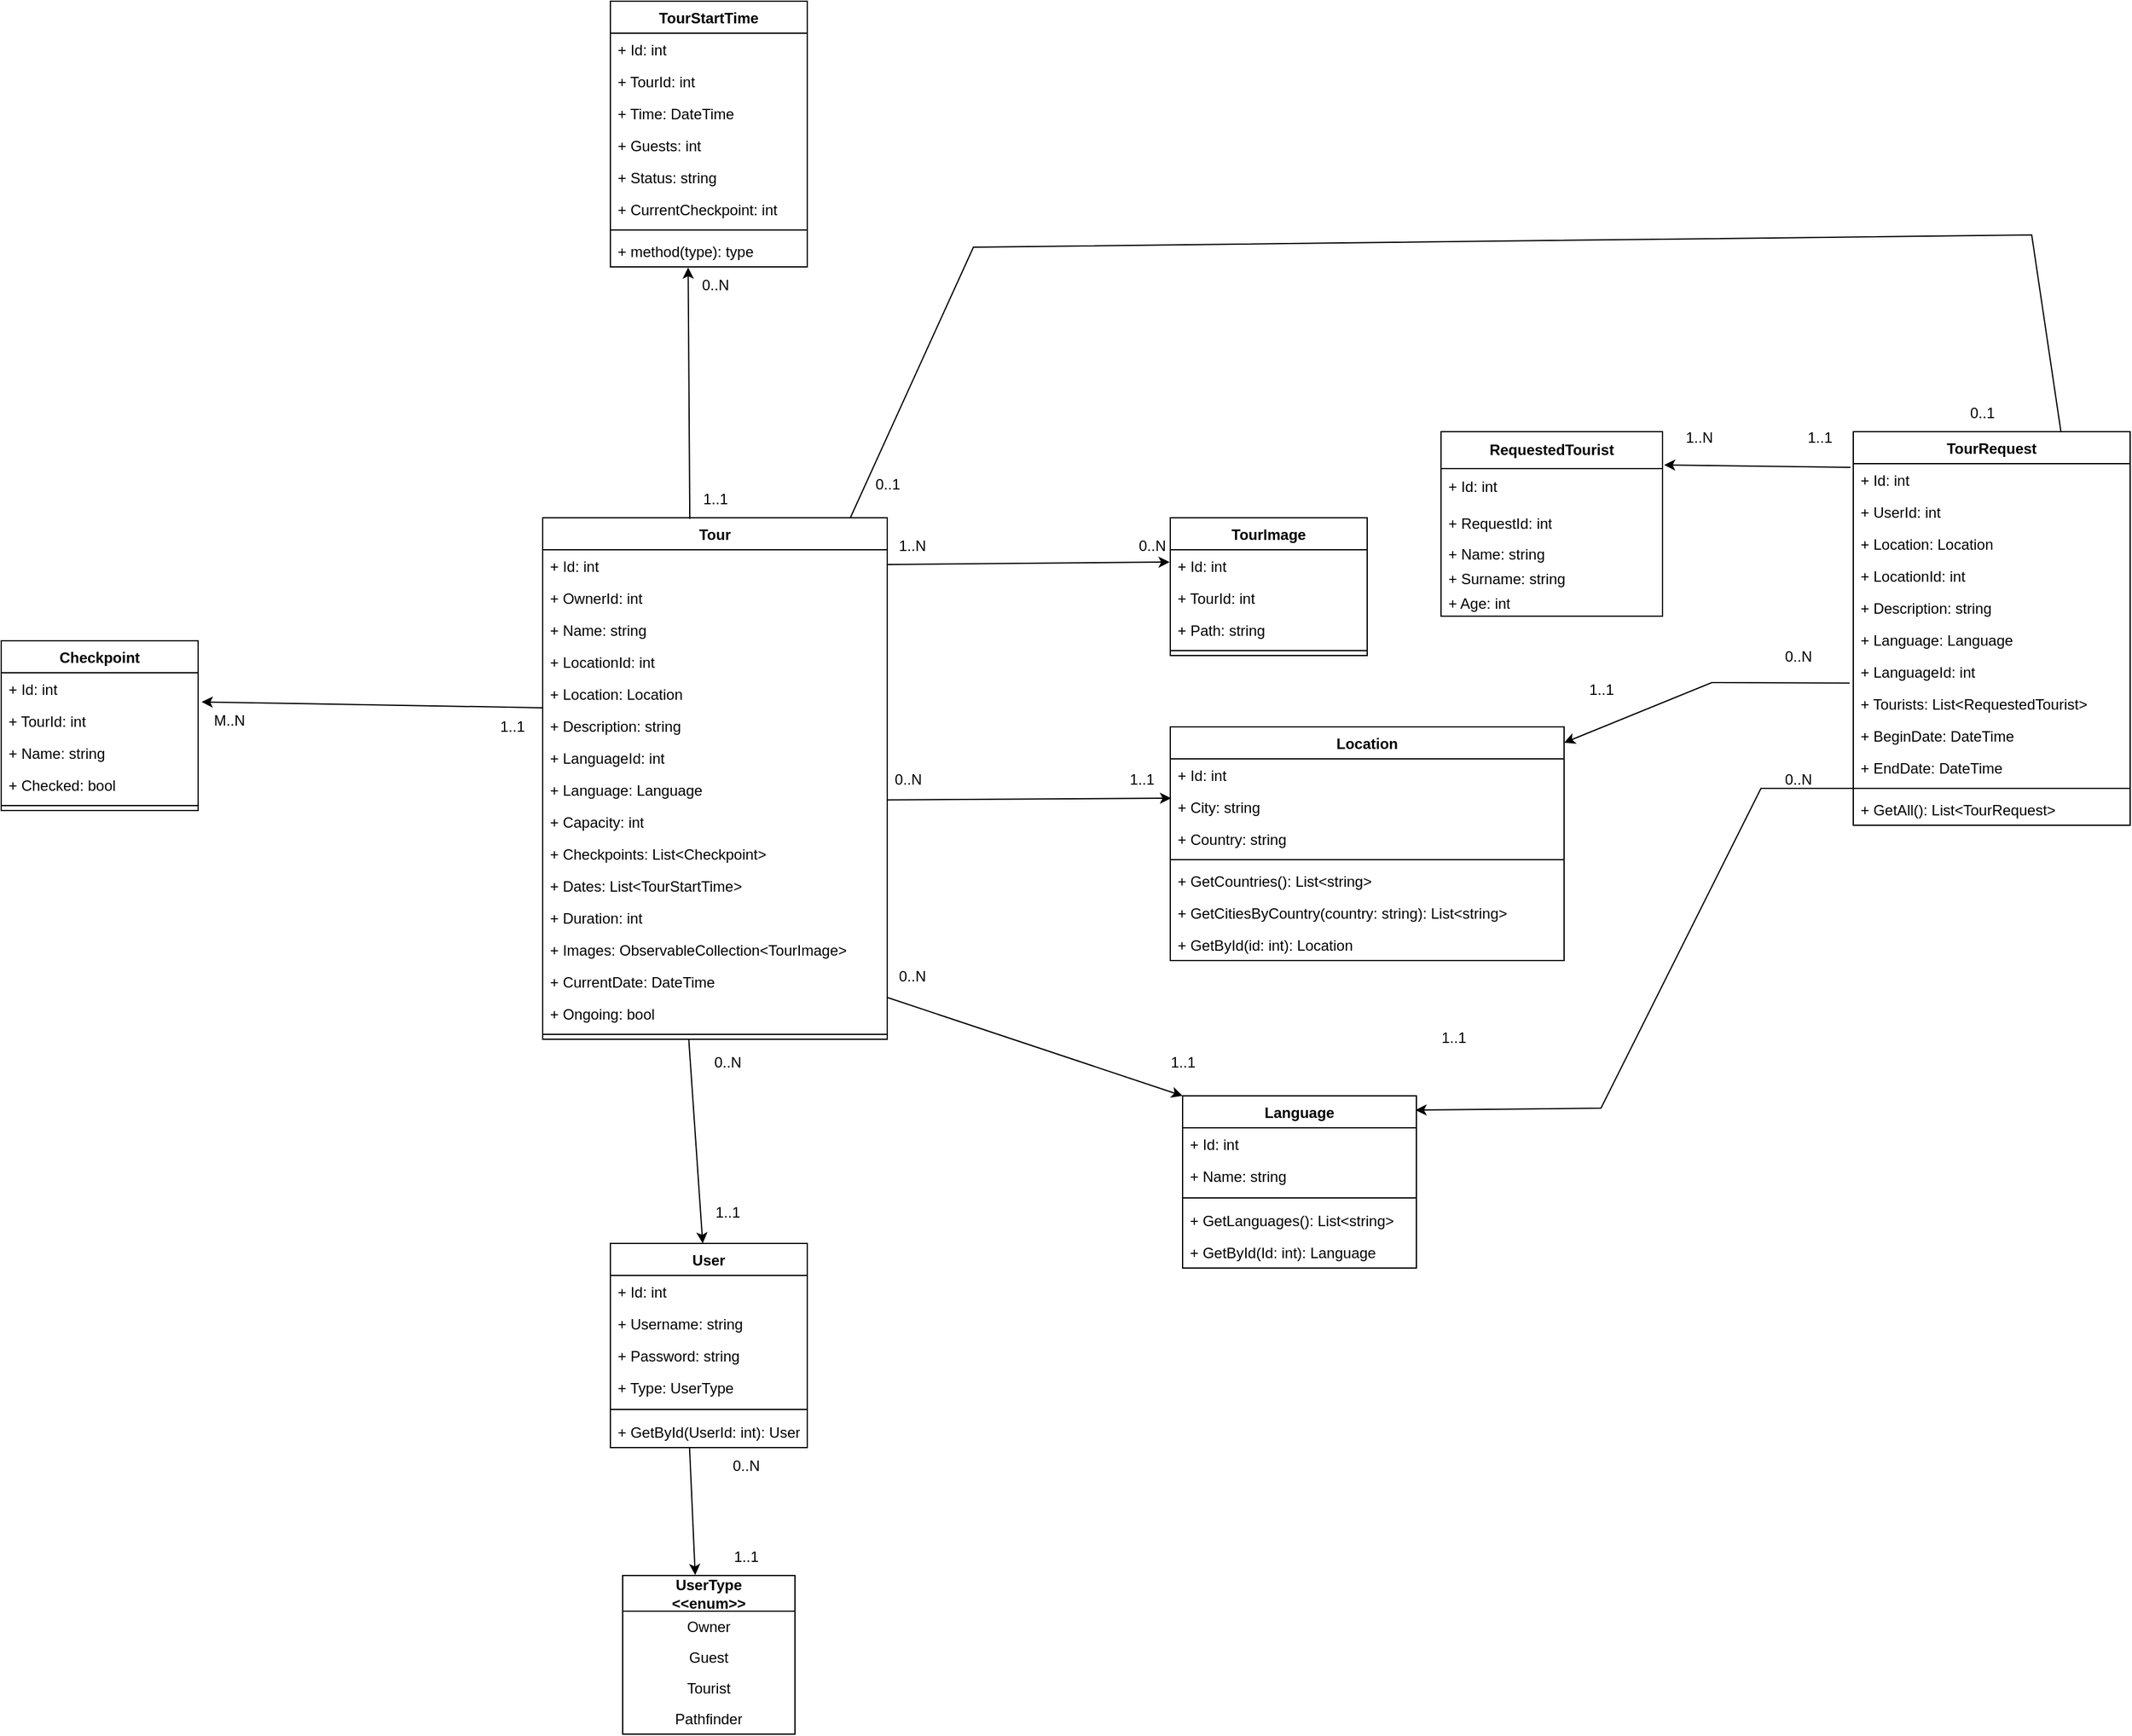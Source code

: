 <mxfile version="24.4.0" type="device">
  <diagram name="Page-1" id="SRP_aOKRxtV3sMP0yHyM">
    <mxGraphModel dx="1985" dy="2304" grid="1" gridSize="10" guides="1" tooltips="1" connect="1" arrows="1" fold="1" page="1" pageScale="1" pageWidth="827" pageHeight="1169" math="0" shadow="0">
      <root>
        <mxCell id="0" />
        <mxCell id="1" parent="0" />
        <mxCell id="vGM209uru72N1SCDVah4-1" value="Tour" style="swimlane;fontStyle=1;align=center;verticalAlign=top;childLayout=stackLayout;horizontal=1;startSize=26;horizontalStack=0;resizeParent=1;resizeParentMax=0;resizeLast=0;collapsible=1;marginBottom=0;whiteSpace=wrap;html=1;" parent="1" vertex="1">
          <mxGeometry x="1060" y="170" width="280" height="424" as="geometry" />
        </mxCell>
        <mxCell id="vGM209uru72N1SCDVah4-2" value="&lt;div&gt;+ Id: int&lt;/div&gt;&lt;div&gt;&lt;br&gt;&lt;/div&gt;" style="text;strokeColor=none;fillColor=none;align=left;verticalAlign=top;spacingLeft=4;spacingRight=4;overflow=hidden;rotatable=0;points=[[0,0.5],[1,0.5]];portConstraint=eastwest;whiteSpace=wrap;html=1;" parent="vGM209uru72N1SCDVah4-1" vertex="1">
          <mxGeometry y="26" width="280" height="26" as="geometry" />
        </mxCell>
        <mxCell id="vGM209uru72N1SCDVah4-3" value="+ OwnerId: int" style="text;strokeColor=none;fillColor=none;align=left;verticalAlign=top;spacingLeft=4;spacingRight=4;overflow=hidden;rotatable=0;points=[[0,0.5],[1,0.5]];portConstraint=eastwest;whiteSpace=wrap;html=1;" parent="vGM209uru72N1SCDVah4-1" vertex="1">
          <mxGeometry y="52" width="280" height="26" as="geometry" />
        </mxCell>
        <mxCell id="vGM209uru72N1SCDVah4-4" value="+ Name: string" style="text;strokeColor=none;fillColor=none;align=left;verticalAlign=top;spacingLeft=4;spacingRight=4;overflow=hidden;rotatable=0;points=[[0,0.5],[1,0.5]];portConstraint=eastwest;whiteSpace=wrap;html=1;" parent="vGM209uru72N1SCDVah4-1" vertex="1">
          <mxGeometry y="78" width="280" height="26" as="geometry" />
        </mxCell>
        <mxCell id="vGM209uru72N1SCDVah4-5" value="+ LocationId: int " style="text;strokeColor=none;fillColor=none;align=left;verticalAlign=top;spacingLeft=4;spacingRight=4;overflow=hidden;rotatable=0;points=[[0,0.5],[1,0.5]];portConstraint=eastwest;whiteSpace=wrap;html=1;" parent="vGM209uru72N1SCDVah4-1" vertex="1">
          <mxGeometry y="104" width="280" height="26" as="geometry" />
        </mxCell>
        <mxCell id="vGM209uru72N1SCDVah4-6" value="+ Location: Location" style="text;strokeColor=none;fillColor=none;align=left;verticalAlign=top;spacingLeft=4;spacingRight=4;overflow=hidden;rotatable=0;points=[[0,0.5],[1,0.5]];portConstraint=eastwest;whiteSpace=wrap;html=1;" parent="vGM209uru72N1SCDVah4-1" vertex="1">
          <mxGeometry y="130" width="280" height="26" as="geometry" />
        </mxCell>
        <mxCell id="vGM209uru72N1SCDVah4-7" value="+ Description: string" style="text;strokeColor=none;fillColor=none;align=left;verticalAlign=top;spacingLeft=4;spacingRight=4;overflow=hidden;rotatable=0;points=[[0,0.5],[1,0.5]];portConstraint=eastwest;whiteSpace=wrap;html=1;" parent="vGM209uru72N1SCDVah4-1" vertex="1">
          <mxGeometry y="156" width="280" height="26" as="geometry" />
        </mxCell>
        <mxCell id="vGM209uru72N1SCDVah4-8" value="+ LanguageId: int" style="text;strokeColor=none;fillColor=none;align=left;verticalAlign=top;spacingLeft=4;spacingRight=4;overflow=hidden;rotatable=0;points=[[0,0.5],[1,0.5]];portConstraint=eastwest;whiteSpace=wrap;html=1;" parent="vGM209uru72N1SCDVah4-1" vertex="1">
          <mxGeometry y="182" width="280" height="26" as="geometry" />
        </mxCell>
        <mxCell id="vGM209uru72N1SCDVah4-9" value="+ Language: Language" style="text;strokeColor=none;fillColor=none;align=left;verticalAlign=top;spacingLeft=4;spacingRight=4;overflow=hidden;rotatable=0;points=[[0,0.5],[1,0.5]];portConstraint=eastwest;whiteSpace=wrap;html=1;" parent="vGM209uru72N1SCDVah4-1" vertex="1">
          <mxGeometry y="208" width="280" height="26" as="geometry" />
        </mxCell>
        <mxCell id="vGM209uru72N1SCDVah4-10" value="+ Capacity: int" style="text;strokeColor=none;fillColor=none;align=left;verticalAlign=top;spacingLeft=4;spacingRight=4;overflow=hidden;rotatable=0;points=[[0,0.5],[1,0.5]];portConstraint=eastwest;whiteSpace=wrap;html=1;" parent="vGM209uru72N1SCDVah4-1" vertex="1">
          <mxGeometry y="234" width="280" height="26" as="geometry" />
        </mxCell>
        <mxCell id="vGM209uru72N1SCDVah4-11" value="&lt;div&gt;+ Checkpoints: List&amp;lt;Checkpoint&amp;gt;&lt;/div&gt;&lt;div&gt;&lt;br&gt;&lt;/div&gt;" style="text;strokeColor=none;fillColor=none;align=left;verticalAlign=top;spacingLeft=4;spacingRight=4;overflow=hidden;rotatable=0;points=[[0,0.5],[1,0.5]];portConstraint=eastwest;whiteSpace=wrap;html=1;" parent="vGM209uru72N1SCDVah4-1" vertex="1">
          <mxGeometry y="260" width="280" height="26" as="geometry" />
        </mxCell>
        <mxCell id="vGM209uru72N1SCDVah4-12" value="+ Dates: List&amp;lt;TourStartTime&amp;gt;" style="text;strokeColor=none;fillColor=none;align=left;verticalAlign=top;spacingLeft=4;spacingRight=4;overflow=hidden;rotatable=0;points=[[0,0.5],[1,0.5]];portConstraint=eastwest;whiteSpace=wrap;html=1;" parent="vGM209uru72N1SCDVah4-1" vertex="1">
          <mxGeometry y="286" width="280" height="26" as="geometry" />
        </mxCell>
        <mxCell id="vGM209uru72N1SCDVah4-13" value="+ Duration: int " style="text;strokeColor=none;fillColor=none;align=left;verticalAlign=top;spacingLeft=4;spacingRight=4;overflow=hidden;rotatable=0;points=[[0,0.5],[1,0.5]];portConstraint=eastwest;whiteSpace=wrap;html=1;" parent="vGM209uru72N1SCDVah4-1" vertex="1">
          <mxGeometry y="312" width="280" height="26" as="geometry" />
        </mxCell>
        <mxCell id="vGM209uru72N1SCDVah4-14" value="+ Images: ObservableCollection&amp;lt;TourImage&amp;gt;" style="text;strokeColor=none;fillColor=none;align=left;verticalAlign=top;spacingLeft=4;spacingRight=4;overflow=hidden;rotatable=0;points=[[0,0.5],[1,0.5]];portConstraint=eastwest;whiteSpace=wrap;html=1;" parent="vGM209uru72N1SCDVah4-1" vertex="1">
          <mxGeometry y="338" width="280" height="26" as="geometry" />
        </mxCell>
        <mxCell id="vGM209uru72N1SCDVah4-15" value="+ CurrentDate: DateTime" style="text;strokeColor=none;fillColor=none;align=left;verticalAlign=top;spacingLeft=4;spacingRight=4;overflow=hidden;rotatable=0;points=[[0,0.5],[1,0.5]];portConstraint=eastwest;whiteSpace=wrap;html=1;" parent="vGM209uru72N1SCDVah4-1" vertex="1">
          <mxGeometry y="364" width="280" height="26" as="geometry" />
        </mxCell>
        <mxCell id="vGM209uru72N1SCDVah4-16" value="+ Ongoing: bool" style="text;strokeColor=none;fillColor=none;align=left;verticalAlign=top;spacingLeft=4;spacingRight=4;overflow=hidden;rotatable=0;points=[[0,0.5],[1,0.5]];portConstraint=eastwest;whiteSpace=wrap;html=1;" parent="vGM209uru72N1SCDVah4-1" vertex="1">
          <mxGeometry y="390" width="280" height="26" as="geometry" />
        </mxCell>
        <mxCell id="vGM209uru72N1SCDVah4-17" value="" style="line;strokeWidth=1;fillColor=none;align=left;verticalAlign=middle;spacingTop=-1;spacingLeft=3;spacingRight=3;rotatable=0;labelPosition=right;points=[];portConstraint=eastwest;strokeColor=inherit;" parent="vGM209uru72N1SCDVah4-1" vertex="1">
          <mxGeometry y="416" width="280" height="8" as="geometry" />
        </mxCell>
        <mxCell id="vGM209uru72N1SCDVah4-24" value="TourImage" style="swimlane;fontStyle=1;align=center;verticalAlign=top;childLayout=stackLayout;horizontal=1;startSize=26;horizontalStack=0;resizeParent=1;resizeParentMax=0;resizeLast=0;collapsible=1;marginBottom=0;whiteSpace=wrap;html=1;" parent="1" vertex="1">
          <mxGeometry x="1570" y="170" width="160" height="112" as="geometry" />
        </mxCell>
        <mxCell id="vGM209uru72N1SCDVah4-25" value="+ Id: int" style="text;strokeColor=none;fillColor=none;align=left;verticalAlign=top;spacingLeft=4;spacingRight=4;overflow=hidden;rotatable=0;points=[[0,0.5],[1,0.5]];portConstraint=eastwest;whiteSpace=wrap;html=1;" parent="vGM209uru72N1SCDVah4-24" vertex="1">
          <mxGeometry y="26" width="160" height="26" as="geometry" />
        </mxCell>
        <mxCell id="vGM209uru72N1SCDVah4-26" value="+ TourId: int" style="text;strokeColor=none;fillColor=none;align=left;verticalAlign=top;spacingLeft=4;spacingRight=4;overflow=hidden;rotatable=0;points=[[0,0.5],[1,0.5]];portConstraint=eastwest;whiteSpace=wrap;html=1;" parent="vGM209uru72N1SCDVah4-24" vertex="1">
          <mxGeometry y="52" width="160" height="26" as="geometry" />
        </mxCell>
        <mxCell id="vGM209uru72N1SCDVah4-27" value="+ Path: string" style="text;strokeColor=none;fillColor=none;align=left;verticalAlign=top;spacingLeft=4;spacingRight=4;overflow=hidden;rotatable=0;points=[[0,0.5],[1,0.5]];portConstraint=eastwest;whiteSpace=wrap;html=1;" parent="vGM209uru72N1SCDVah4-24" vertex="1">
          <mxGeometry y="78" width="160" height="26" as="geometry" />
        </mxCell>
        <mxCell id="vGM209uru72N1SCDVah4-28" value="" style="line;strokeWidth=1;fillColor=none;align=left;verticalAlign=middle;spacingTop=-1;spacingLeft=3;spacingRight=3;rotatable=0;labelPosition=right;points=[];portConstraint=eastwest;strokeColor=inherit;" parent="vGM209uru72N1SCDVah4-24" vertex="1">
          <mxGeometry y="104" width="160" height="8" as="geometry" />
        </mxCell>
        <mxCell id="vGM209uru72N1SCDVah4-29" value="TourStartTime" style="swimlane;fontStyle=1;align=center;verticalAlign=top;childLayout=stackLayout;horizontal=1;startSize=26;horizontalStack=0;resizeParent=1;resizeParentMax=0;resizeLast=0;collapsible=1;marginBottom=0;whiteSpace=wrap;html=1;" parent="1" vertex="1">
          <mxGeometry x="1115" y="-250" width="160" height="216" as="geometry" />
        </mxCell>
        <mxCell id="vGM209uru72N1SCDVah4-30" value="+ Id: int" style="text;strokeColor=none;fillColor=none;align=left;verticalAlign=top;spacingLeft=4;spacingRight=4;overflow=hidden;rotatable=0;points=[[0,0.5],[1,0.5]];portConstraint=eastwest;whiteSpace=wrap;html=1;" parent="vGM209uru72N1SCDVah4-29" vertex="1">
          <mxGeometry y="26" width="160" height="26" as="geometry" />
        </mxCell>
        <mxCell id="vGM209uru72N1SCDVah4-31" value="+ TourId: int" style="text;strokeColor=none;fillColor=none;align=left;verticalAlign=top;spacingLeft=4;spacingRight=4;overflow=hidden;rotatable=0;points=[[0,0.5],[1,0.5]];portConstraint=eastwest;whiteSpace=wrap;html=1;" parent="vGM209uru72N1SCDVah4-29" vertex="1">
          <mxGeometry y="52" width="160" height="26" as="geometry" />
        </mxCell>
        <mxCell id="vGM209uru72N1SCDVah4-32" value="+ Time: DateTime" style="text;strokeColor=none;fillColor=none;align=left;verticalAlign=top;spacingLeft=4;spacingRight=4;overflow=hidden;rotatable=0;points=[[0,0.5],[1,0.5]];portConstraint=eastwest;whiteSpace=wrap;html=1;" parent="vGM209uru72N1SCDVah4-29" vertex="1">
          <mxGeometry y="78" width="160" height="26" as="geometry" />
        </mxCell>
        <mxCell id="vGM209uru72N1SCDVah4-33" value="+ Guests: int" style="text;strokeColor=none;fillColor=none;align=left;verticalAlign=top;spacingLeft=4;spacingRight=4;overflow=hidden;rotatable=0;points=[[0,0.5],[1,0.5]];portConstraint=eastwest;whiteSpace=wrap;html=1;" parent="vGM209uru72N1SCDVah4-29" vertex="1">
          <mxGeometry y="104" width="160" height="26" as="geometry" />
        </mxCell>
        <mxCell id="vGM209uru72N1SCDVah4-34" value="+ Status: string" style="text;strokeColor=none;fillColor=none;align=left;verticalAlign=top;spacingLeft=4;spacingRight=4;overflow=hidden;rotatable=0;points=[[0,0.5],[1,0.5]];portConstraint=eastwest;whiteSpace=wrap;html=1;" parent="vGM209uru72N1SCDVah4-29" vertex="1">
          <mxGeometry y="130" width="160" height="26" as="geometry" />
        </mxCell>
        <mxCell id="vGM209uru72N1SCDVah4-35" value="+ CurrentCheckpoint: int" style="text;strokeColor=none;fillColor=none;align=left;verticalAlign=top;spacingLeft=4;spacingRight=4;overflow=hidden;rotatable=0;points=[[0,0.5],[1,0.5]];portConstraint=eastwest;whiteSpace=wrap;html=1;" parent="vGM209uru72N1SCDVah4-29" vertex="1">
          <mxGeometry y="156" width="160" height="26" as="geometry" />
        </mxCell>
        <mxCell id="vGM209uru72N1SCDVah4-36" value="" style="line;strokeWidth=1;fillColor=none;align=left;verticalAlign=middle;spacingTop=-1;spacingLeft=3;spacingRight=3;rotatable=0;labelPosition=right;points=[];portConstraint=eastwest;strokeColor=inherit;" parent="vGM209uru72N1SCDVah4-29" vertex="1">
          <mxGeometry y="182" width="160" height="8" as="geometry" />
        </mxCell>
        <mxCell id="vGM209uru72N1SCDVah4-37" value="+ method(type): type" style="text;strokeColor=none;fillColor=none;align=left;verticalAlign=top;spacingLeft=4;spacingRight=4;overflow=hidden;rotatable=0;points=[[0,0.5],[1,0.5]];portConstraint=eastwest;whiteSpace=wrap;html=1;" parent="vGM209uru72N1SCDVah4-29" vertex="1">
          <mxGeometry y="190" width="160" height="26" as="geometry" />
        </mxCell>
        <mxCell id="vGM209uru72N1SCDVah4-38" value="TourRequest" style="swimlane;fontStyle=1;align=center;verticalAlign=top;childLayout=stackLayout;horizontal=1;startSize=26;horizontalStack=0;resizeParent=1;resizeParentMax=0;resizeLast=0;collapsible=1;marginBottom=0;whiteSpace=wrap;html=1;" parent="1" vertex="1">
          <mxGeometry x="2125" y="100" width="225" height="320" as="geometry" />
        </mxCell>
        <mxCell id="vGM209uru72N1SCDVah4-39" value="+ Id: int" style="text;strokeColor=none;fillColor=none;align=left;verticalAlign=top;spacingLeft=4;spacingRight=4;overflow=hidden;rotatable=0;points=[[0,0.5],[1,0.5]];portConstraint=eastwest;whiteSpace=wrap;html=1;" parent="vGM209uru72N1SCDVah4-38" vertex="1">
          <mxGeometry y="26" width="225" height="26" as="geometry" />
        </mxCell>
        <mxCell id="vGM209uru72N1SCDVah4-40" value="+ UserId: int" style="text;strokeColor=none;fillColor=none;align=left;verticalAlign=top;spacingLeft=4;spacingRight=4;overflow=hidden;rotatable=0;points=[[0,0.5],[1,0.5]];portConstraint=eastwest;whiteSpace=wrap;html=1;" parent="vGM209uru72N1SCDVah4-38" vertex="1">
          <mxGeometry y="52" width="225" height="26" as="geometry" />
        </mxCell>
        <mxCell id="vGM209uru72N1SCDVah4-41" value="+ Location: Location" style="text;strokeColor=none;fillColor=none;align=left;verticalAlign=top;spacingLeft=4;spacingRight=4;overflow=hidden;rotatable=0;points=[[0,0.5],[1,0.5]];portConstraint=eastwest;whiteSpace=wrap;html=1;" parent="vGM209uru72N1SCDVah4-38" vertex="1">
          <mxGeometry y="78" width="225" height="26" as="geometry" />
        </mxCell>
        <mxCell id="vGM209uru72N1SCDVah4-42" value="+ LocationId: int" style="text;strokeColor=none;fillColor=none;align=left;verticalAlign=top;spacingLeft=4;spacingRight=4;overflow=hidden;rotatable=0;points=[[0,0.5],[1,0.5]];portConstraint=eastwest;whiteSpace=wrap;html=1;" parent="vGM209uru72N1SCDVah4-38" vertex="1">
          <mxGeometry y="104" width="225" height="26" as="geometry" />
        </mxCell>
        <mxCell id="vGM209uru72N1SCDVah4-43" value="+ Description: string" style="text;strokeColor=none;fillColor=none;align=left;verticalAlign=top;spacingLeft=4;spacingRight=4;overflow=hidden;rotatable=0;points=[[0,0.5],[1,0.5]];portConstraint=eastwest;whiteSpace=wrap;html=1;" parent="vGM209uru72N1SCDVah4-38" vertex="1">
          <mxGeometry y="130" width="225" height="26" as="geometry" />
        </mxCell>
        <mxCell id="vGM209uru72N1SCDVah4-44" value="+ Language: Language" style="text;strokeColor=none;fillColor=none;align=left;verticalAlign=top;spacingLeft=4;spacingRight=4;overflow=hidden;rotatable=0;points=[[0,0.5],[1,0.5]];portConstraint=eastwest;whiteSpace=wrap;html=1;" parent="vGM209uru72N1SCDVah4-38" vertex="1">
          <mxGeometry y="156" width="225" height="26" as="geometry" />
        </mxCell>
        <mxCell id="vGM209uru72N1SCDVah4-45" value="+ LanguageId: int" style="text;strokeColor=none;fillColor=none;align=left;verticalAlign=top;spacingLeft=4;spacingRight=4;overflow=hidden;rotatable=0;points=[[0,0.5],[1,0.5]];portConstraint=eastwest;whiteSpace=wrap;html=1;" parent="vGM209uru72N1SCDVah4-38" vertex="1">
          <mxGeometry y="182" width="225" height="26" as="geometry" />
        </mxCell>
        <mxCell id="vGM209uru72N1SCDVah4-46" value="+ Tourists: List&amp;lt;RequestedTourist&amp;gt;" style="text;strokeColor=none;fillColor=none;align=left;verticalAlign=top;spacingLeft=4;spacingRight=4;overflow=hidden;rotatable=0;points=[[0,0.5],[1,0.5]];portConstraint=eastwest;whiteSpace=wrap;html=1;" parent="vGM209uru72N1SCDVah4-38" vertex="1">
          <mxGeometry y="208" width="225" height="26" as="geometry" />
        </mxCell>
        <mxCell id="vGM209uru72N1SCDVah4-47" value="+ BeginDate: DateTime" style="text;strokeColor=none;fillColor=none;align=left;verticalAlign=top;spacingLeft=4;spacingRight=4;overflow=hidden;rotatable=0;points=[[0,0.5],[1,0.5]];portConstraint=eastwest;whiteSpace=wrap;html=1;" parent="vGM209uru72N1SCDVah4-38" vertex="1">
          <mxGeometry y="234" width="225" height="26" as="geometry" />
        </mxCell>
        <mxCell id="vGM209uru72N1SCDVah4-48" value="+ EndDate: DateTime" style="text;strokeColor=none;fillColor=none;align=left;verticalAlign=top;spacingLeft=4;spacingRight=4;overflow=hidden;rotatable=0;points=[[0,0.5],[1,0.5]];portConstraint=eastwest;whiteSpace=wrap;html=1;" parent="vGM209uru72N1SCDVah4-38" vertex="1">
          <mxGeometry y="260" width="225" height="26" as="geometry" />
        </mxCell>
        <mxCell id="vGM209uru72N1SCDVah4-49" value="" style="line;strokeWidth=1;fillColor=none;align=left;verticalAlign=middle;spacingTop=-1;spacingLeft=3;spacingRight=3;rotatable=0;labelPosition=right;points=[];portConstraint=eastwest;strokeColor=inherit;" parent="vGM209uru72N1SCDVah4-38" vertex="1">
          <mxGeometry y="286" width="225" height="8" as="geometry" />
        </mxCell>
        <mxCell id="vGM209uru72N1SCDVah4-50" value="+ GetAll(): List&amp;lt;TourRequest&amp;gt;" style="text;strokeColor=none;fillColor=none;align=left;verticalAlign=top;spacingLeft=4;spacingRight=4;overflow=hidden;rotatable=0;points=[[0,0.5],[1,0.5]];portConstraint=eastwest;whiteSpace=wrap;html=1;" parent="vGM209uru72N1SCDVah4-38" vertex="1">
          <mxGeometry y="294" width="225" height="26" as="geometry" />
        </mxCell>
        <mxCell id="vGM209uru72N1SCDVah4-51" value="Language" style="swimlane;fontStyle=1;align=center;verticalAlign=top;childLayout=stackLayout;horizontal=1;startSize=26;horizontalStack=0;resizeParent=1;resizeParentMax=0;resizeLast=0;collapsible=1;marginBottom=0;whiteSpace=wrap;html=1;" parent="1" vertex="1">
          <mxGeometry x="1580" y="640" width="190" height="140" as="geometry" />
        </mxCell>
        <mxCell id="vGM209uru72N1SCDVah4-52" value="+ Id: int" style="text;strokeColor=none;fillColor=none;align=left;verticalAlign=top;spacingLeft=4;spacingRight=4;overflow=hidden;rotatable=0;points=[[0,0.5],[1,0.5]];portConstraint=eastwest;whiteSpace=wrap;html=1;" parent="vGM209uru72N1SCDVah4-51" vertex="1">
          <mxGeometry y="26" width="190" height="26" as="geometry" />
        </mxCell>
        <mxCell id="vGM209uru72N1SCDVah4-53" value="+ Name: string" style="text;strokeColor=none;fillColor=none;align=left;verticalAlign=top;spacingLeft=4;spacingRight=4;overflow=hidden;rotatable=0;points=[[0,0.5],[1,0.5]];portConstraint=eastwest;whiteSpace=wrap;html=1;" parent="vGM209uru72N1SCDVah4-51" vertex="1">
          <mxGeometry y="52" width="190" height="26" as="geometry" />
        </mxCell>
        <mxCell id="vGM209uru72N1SCDVah4-54" value="" style="line;strokeWidth=1;fillColor=none;align=left;verticalAlign=middle;spacingTop=-1;spacingLeft=3;spacingRight=3;rotatable=0;labelPosition=right;points=[];portConstraint=eastwest;strokeColor=inherit;" parent="vGM209uru72N1SCDVah4-51" vertex="1">
          <mxGeometry y="78" width="190" height="10" as="geometry" />
        </mxCell>
        <mxCell id="vGM209uru72N1SCDVah4-55" value="+ GetLanguages(): List&amp;lt;string&amp;gt;" style="text;strokeColor=none;fillColor=none;align=left;verticalAlign=top;spacingLeft=4;spacingRight=4;overflow=hidden;rotatable=0;points=[[0,0.5],[1,0.5]];portConstraint=eastwest;whiteSpace=wrap;html=1;" parent="vGM209uru72N1SCDVah4-51" vertex="1">
          <mxGeometry y="88" width="190" height="26" as="geometry" />
        </mxCell>
        <mxCell id="vGM209uru72N1SCDVah4-56" value="+ GetById(Id: int): Language" style="text;strokeColor=none;fillColor=none;align=left;verticalAlign=top;spacingLeft=4;spacingRight=4;overflow=hidden;rotatable=0;points=[[0,0.5],[1,0.5]];portConstraint=eastwest;whiteSpace=wrap;html=1;" parent="vGM209uru72N1SCDVah4-51" vertex="1">
          <mxGeometry y="114" width="190" height="26" as="geometry" />
        </mxCell>
        <mxCell id="vGM209uru72N1SCDVah4-57" value="Location" style="swimlane;fontStyle=1;align=center;verticalAlign=top;childLayout=stackLayout;horizontal=1;startSize=26;horizontalStack=0;resizeParent=1;resizeParentMax=0;resizeLast=0;collapsible=1;marginBottom=0;whiteSpace=wrap;html=1;" parent="1" vertex="1">
          <mxGeometry x="1570" y="340" width="320" height="190" as="geometry" />
        </mxCell>
        <mxCell id="vGM209uru72N1SCDVah4-58" value="+ Id: int" style="text;strokeColor=none;fillColor=none;align=left;verticalAlign=top;spacingLeft=4;spacingRight=4;overflow=hidden;rotatable=0;points=[[0,0.5],[1,0.5]];portConstraint=eastwest;whiteSpace=wrap;html=1;" parent="vGM209uru72N1SCDVah4-57" vertex="1">
          <mxGeometry y="26" width="320" height="26" as="geometry" />
        </mxCell>
        <mxCell id="vGM209uru72N1SCDVah4-59" value="+ City: string" style="text;strokeColor=none;fillColor=none;align=left;verticalAlign=top;spacingLeft=4;spacingRight=4;overflow=hidden;rotatable=0;points=[[0,0.5],[1,0.5]];portConstraint=eastwest;whiteSpace=wrap;html=1;" parent="vGM209uru72N1SCDVah4-57" vertex="1">
          <mxGeometry y="52" width="320" height="26" as="geometry" />
        </mxCell>
        <mxCell id="vGM209uru72N1SCDVah4-60" value="+ Country: string" style="text;strokeColor=none;fillColor=none;align=left;verticalAlign=top;spacingLeft=4;spacingRight=4;overflow=hidden;rotatable=0;points=[[0,0.5],[1,0.5]];portConstraint=eastwest;whiteSpace=wrap;html=1;" parent="vGM209uru72N1SCDVah4-57" vertex="1">
          <mxGeometry y="78" width="320" height="26" as="geometry" />
        </mxCell>
        <mxCell id="vGM209uru72N1SCDVah4-61" value="" style="line;strokeWidth=1;fillColor=none;align=left;verticalAlign=middle;spacingTop=-1;spacingLeft=3;spacingRight=3;rotatable=0;labelPosition=right;points=[];portConstraint=eastwest;strokeColor=inherit;" parent="vGM209uru72N1SCDVah4-57" vertex="1">
          <mxGeometry y="104" width="320" height="8" as="geometry" />
        </mxCell>
        <mxCell id="vGM209uru72N1SCDVah4-62" value="+ GetCountries(): List&amp;lt;string&amp;gt;" style="text;strokeColor=none;fillColor=none;align=left;verticalAlign=top;spacingLeft=4;spacingRight=4;overflow=hidden;rotatable=0;points=[[0,0.5],[1,0.5]];portConstraint=eastwest;whiteSpace=wrap;html=1;" parent="vGM209uru72N1SCDVah4-57" vertex="1">
          <mxGeometry y="112" width="320" height="26" as="geometry" />
        </mxCell>
        <mxCell id="vGM209uru72N1SCDVah4-63" value="+ GetCitiesByCountry(country: string): List&amp;lt;string&amp;gt;" style="text;strokeColor=none;fillColor=none;align=left;verticalAlign=top;spacingLeft=4;spacingRight=4;overflow=hidden;rotatable=0;points=[[0,0.5],[1,0.5]];portConstraint=eastwest;whiteSpace=wrap;html=1;" parent="vGM209uru72N1SCDVah4-57" vertex="1">
          <mxGeometry y="138" width="320" height="26" as="geometry" />
        </mxCell>
        <mxCell id="vGM209uru72N1SCDVah4-64" value="+ GetById(id: int): Location" style="text;strokeColor=none;fillColor=none;align=left;verticalAlign=top;spacingLeft=4;spacingRight=4;overflow=hidden;rotatable=0;points=[[0,0.5],[1,0.5]];portConstraint=eastwest;whiteSpace=wrap;html=1;" parent="vGM209uru72N1SCDVah4-57" vertex="1">
          <mxGeometry y="164" width="320" height="26" as="geometry" />
        </mxCell>
        <mxCell id="vGM209uru72N1SCDVah4-65" value="User" style="swimlane;fontStyle=1;align=center;verticalAlign=top;childLayout=stackLayout;horizontal=1;startSize=26;horizontalStack=0;resizeParent=1;resizeParentMax=0;resizeLast=0;collapsible=1;marginBottom=0;whiteSpace=wrap;html=1;" parent="1" vertex="1">
          <mxGeometry x="1115" y="760" width="160" height="166" as="geometry" />
        </mxCell>
        <mxCell id="vGM209uru72N1SCDVah4-66" value="+ Id: int" style="text;strokeColor=none;fillColor=none;align=left;verticalAlign=top;spacingLeft=4;spacingRight=4;overflow=hidden;rotatable=0;points=[[0,0.5],[1,0.5]];portConstraint=eastwest;whiteSpace=wrap;html=1;" parent="vGM209uru72N1SCDVah4-65" vertex="1">
          <mxGeometry y="26" width="160" height="26" as="geometry" />
        </mxCell>
        <mxCell id="vGM209uru72N1SCDVah4-67" value="+ Username: string" style="text;strokeColor=none;fillColor=none;align=left;verticalAlign=top;spacingLeft=4;spacingRight=4;overflow=hidden;rotatable=0;points=[[0,0.5],[1,0.5]];portConstraint=eastwest;whiteSpace=wrap;html=1;" parent="vGM209uru72N1SCDVah4-65" vertex="1">
          <mxGeometry y="52" width="160" height="26" as="geometry" />
        </mxCell>
        <mxCell id="vGM209uru72N1SCDVah4-68" value="+ Password: string" style="text;strokeColor=none;fillColor=none;align=left;verticalAlign=top;spacingLeft=4;spacingRight=4;overflow=hidden;rotatable=0;points=[[0,0.5],[1,0.5]];portConstraint=eastwest;whiteSpace=wrap;html=1;" parent="vGM209uru72N1SCDVah4-65" vertex="1">
          <mxGeometry y="78" width="160" height="26" as="geometry" />
        </mxCell>
        <mxCell id="vGM209uru72N1SCDVah4-69" value="+ Type: UserType" style="text;strokeColor=none;fillColor=none;align=left;verticalAlign=top;spacingLeft=4;spacingRight=4;overflow=hidden;rotatable=0;points=[[0,0.5],[1,0.5]];portConstraint=eastwest;whiteSpace=wrap;html=1;" parent="vGM209uru72N1SCDVah4-65" vertex="1">
          <mxGeometry y="104" width="160" height="26" as="geometry" />
        </mxCell>
        <mxCell id="vGM209uru72N1SCDVah4-70" value="&#xa;&#xa;&#xa;&#xa;" style="line;strokeWidth=1;fillColor=none;align=left;verticalAlign=middle;spacingTop=-1;spacingLeft=3;spacingRight=3;rotatable=0;labelPosition=right;points=[];portConstraint=eastwest;strokeColor=inherit;" parent="vGM209uru72N1SCDVah4-65" vertex="1">
          <mxGeometry y="130" width="160" height="10" as="geometry" />
        </mxCell>
        <mxCell id="vGM209uru72N1SCDVah4-71" value="+ GetById(UserId: int): User" style="text;strokeColor=none;fillColor=none;align=left;verticalAlign=top;spacingLeft=4;spacingRight=4;overflow=hidden;rotatable=0;points=[[0,0.5],[1,0.5]];portConstraint=eastwest;whiteSpace=wrap;html=1;" parent="vGM209uru72N1SCDVah4-65" vertex="1">
          <mxGeometry y="140" width="160" height="26" as="geometry" />
        </mxCell>
        <mxCell id="vGM209uru72N1SCDVah4-72" value="UserType&lt;br&gt;&amp;lt;&amp;lt;enum&amp;gt;&amp;gt;" style="swimlane;fontStyle=1;align=center;verticalAlign=middle;childLayout=stackLayout;horizontal=1;startSize=29;horizontalStack=0;resizeParent=1;resizeParentMax=0;resizeLast=0;collapsible=0;marginBottom=0;html=1;whiteSpace=wrap;" parent="1" vertex="1">
          <mxGeometry x="1125" y="1030" width="140" height="129" as="geometry" />
        </mxCell>
        <mxCell id="vGM209uru72N1SCDVah4-73" value="Owner" style="text;html=1;strokeColor=none;fillColor=none;align=center;verticalAlign=middle;spacingLeft=4;spacingRight=4;overflow=hidden;rotatable=0;points=[[0,0.5],[1,0.5]];portConstraint=eastwest;whiteSpace=wrap;" parent="vGM209uru72N1SCDVah4-72" vertex="1">
          <mxGeometry y="29" width="140" height="25" as="geometry" />
        </mxCell>
        <mxCell id="vGM209uru72N1SCDVah4-74" value="Guest" style="text;html=1;strokeColor=none;fillColor=none;align=center;verticalAlign=middle;spacingLeft=4;spacingRight=4;overflow=hidden;rotatable=0;points=[[0,0.5],[1,0.5]];portConstraint=eastwest;whiteSpace=wrap;" parent="vGM209uru72N1SCDVah4-72" vertex="1">
          <mxGeometry y="54" width="140" height="25" as="geometry" />
        </mxCell>
        <mxCell id="vGM209uru72N1SCDVah4-75" value="Tourist" style="text;html=1;strokeColor=none;fillColor=none;align=center;verticalAlign=middle;spacingLeft=4;spacingRight=4;overflow=hidden;rotatable=0;points=[[0,0.5],[1,0.5]];portConstraint=eastwest;whiteSpace=wrap;" parent="vGM209uru72N1SCDVah4-72" vertex="1">
          <mxGeometry y="79" width="140" height="25" as="geometry" />
        </mxCell>
        <mxCell id="vGM209uru72N1SCDVah4-76" value="Pathfinder" style="text;html=1;strokeColor=none;fillColor=none;align=center;verticalAlign=middle;spacingLeft=4;spacingRight=4;overflow=hidden;rotatable=0;points=[[0,0.5],[1,0.5]];portConstraint=eastwest;whiteSpace=wrap;" parent="vGM209uru72N1SCDVah4-72" vertex="1">
          <mxGeometry y="104" width="140" height="25" as="geometry" />
        </mxCell>
        <mxCell id="vGM209uru72N1SCDVah4-77" value="Checkpoint" style="swimlane;fontStyle=1;align=center;verticalAlign=top;childLayout=stackLayout;horizontal=1;startSize=26;horizontalStack=0;resizeParent=1;resizeParentMax=0;resizeLast=0;collapsible=1;marginBottom=0;whiteSpace=wrap;html=1;" parent="1" vertex="1">
          <mxGeometry x="620" y="270" width="160" height="138" as="geometry" />
        </mxCell>
        <mxCell id="vGM209uru72N1SCDVah4-78" value="+ Id: int" style="text;strokeColor=none;fillColor=none;align=left;verticalAlign=top;spacingLeft=4;spacingRight=4;overflow=hidden;rotatable=0;points=[[0,0.5],[1,0.5]];portConstraint=eastwest;whiteSpace=wrap;html=1;" parent="vGM209uru72N1SCDVah4-77" vertex="1">
          <mxGeometry y="26" width="160" height="26" as="geometry" />
        </mxCell>
        <mxCell id="vGM209uru72N1SCDVah4-79" value="+ TourId: int" style="text;strokeColor=none;fillColor=none;align=left;verticalAlign=top;spacingLeft=4;spacingRight=4;overflow=hidden;rotatable=0;points=[[0,0.5],[1,0.5]];portConstraint=eastwest;whiteSpace=wrap;html=1;" parent="vGM209uru72N1SCDVah4-77" vertex="1">
          <mxGeometry y="52" width="160" height="26" as="geometry" />
        </mxCell>
        <mxCell id="vGM209uru72N1SCDVah4-80" value="+ Name: string" style="text;strokeColor=none;fillColor=none;align=left;verticalAlign=top;spacingLeft=4;spacingRight=4;overflow=hidden;rotatable=0;points=[[0,0.5],[1,0.5]];portConstraint=eastwest;whiteSpace=wrap;html=1;" parent="vGM209uru72N1SCDVah4-77" vertex="1">
          <mxGeometry y="78" width="160" height="26" as="geometry" />
        </mxCell>
        <mxCell id="vGM209uru72N1SCDVah4-81" value="+ Checked: bool" style="text;strokeColor=none;fillColor=none;align=left;verticalAlign=top;spacingLeft=4;spacingRight=4;overflow=hidden;rotatable=0;points=[[0,0.5],[1,0.5]];portConstraint=eastwest;whiteSpace=wrap;html=1;" parent="vGM209uru72N1SCDVah4-77" vertex="1">
          <mxGeometry y="104" width="160" height="26" as="geometry" />
        </mxCell>
        <mxCell id="vGM209uru72N1SCDVah4-82" value="" style="line;strokeWidth=1;fillColor=none;align=left;verticalAlign=middle;spacingTop=-1;spacingLeft=3;spacingRight=3;rotatable=0;labelPosition=right;points=[];portConstraint=eastwest;strokeColor=inherit;" parent="vGM209uru72N1SCDVah4-77" vertex="1">
          <mxGeometry y="130" width="160" height="8" as="geometry" />
        </mxCell>
        <mxCell id="vGM209uru72N1SCDVah4-84" value="0..N" style="text;html=1;align=center;verticalAlign=middle;resizable=0;points=[];autosize=1;strokeColor=none;fillColor=none;" parent="1" vertex="1">
          <mxGeometry x="1175" y="-34" width="50" height="30" as="geometry" />
        </mxCell>
        <mxCell id="vGM209uru72N1SCDVah4-85" value="1..1" style="text;html=1;align=center;verticalAlign=middle;resizable=0;points=[];autosize=1;strokeColor=none;fillColor=none;" parent="1" vertex="1">
          <mxGeometry x="1180" y="140" width="40" height="30" as="geometry" />
        </mxCell>
        <mxCell id="vGM209uru72N1SCDVah4-87" value="1..N" style="text;html=1;align=center;verticalAlign=middle;resizable=0;points=[];autosize=1;strokeColor=none;fillColor=none;" parent="1" vertex="1">
          <mxGeometry x="1335" y="178" width="50" height="30" as="geometry" />
        </mxCell>
        <mxCell id="vGM209uru72N1SCDVah4-88" value="0..N" style="text;html=1;align=center;verticalAlign=middle;resizable=0;points=[];autosize=1;strokeColor=none;fillColor=none;" parent="1" vertex="1">
          <mxGeometry x="1530" y="178" width="50" height="30" as="geometry" />
        </mxCell>
        <mxCell id="vGM209uru72N1SCDVah4-90" value="&amp;nbsp;&amp;nbsp;&amp;nbsp; 0..N" style="text;html=1;align=center;verticalAlign=middle;resizable=0;points=[];autosize=1;strokeColor=none;fillColor=none;" parent="1" vertex="1">
          <mxGeometry x="1320" y="368" width="60" height="30" as="geometry" />
        </mxCell>
        <mxCell id="vGM209uru72N1SCDVah4-91" value="&amp;nbsp;&amp;nbsp;&amp;nbsp; 1..1" style="text;html=1;align=center;verticalAlign=middle;resizable=0;points=[];autosize=1;strokeColor=none;fillColor=none;" parent="1" vertex="1">
          <mxGeometry x="1510" y="368" width="60" height="30" as="geometry" />
        </mxCell>
        <mxCell id="vGM209uru72N1SCDVah4-93" value="0..N" style="text;html=1;align=center;verticalAlign=middle;resizable=0;points=[];autosize=1;strokeColor=none;fillColor=none;" parent="1" vertex="1">
          <mxGeometry x="1335" y="528" width="50" height="30" as="geometry" />
        </mxCell>
        <mxCell id="vGM209uru72N1SCDVah4-94" value="1..1" style="text;html=1;align=center;verticalAlign=middle;resizable=0;points=[];autosize=1;strokeColor=none;fillColor=none;" parent="1" vertex="1">
          <mxGeometry x="1560" y="598" width="40" height="30" as="geometry" />
        </mxCell>
        <mxCell id="vGM209uru72N1SCDVah4-96" value="1..1" style="text;html=1;align=center;verticalAlign=middle;resizable=0;points=[];autosize=1;strokeColor=none;fillColor=none;" parent="1" vertex="1">
          <mxGeometry x="1015" y="325" width="40" height="30" as="geometry" />
        </mxCell>
        <mxCell id="vGM209uru72N1SCDVah4-97" value="M..N" style="text;html=1;align=center;verticalAlign=middle;resizable=0;points=[];autosize=1;strokeColor=none;fillColor=none;" parent="1" vertex="1">
          <mxGeometry x="780" y="320" width="50" height="30" as="geometry" />
        </mxCell>
        <mxCell id="vGM209uru72N1SCDVah4-99" value="0..N" style="text;html=1;align=center;verticalAlign=middle;resizable=0;points=[];autosize=1;strokeColor=none;fillColor=none;" parent="1" vertex="1">
          <mxGeometry x="1200" y="926" width="50" height="30" as="geometry" />
        </mxCell>
        <mxCell id="vGM209uru72N1SCDVah4-100" value="1..1" style="text;html=1;align=center;verticalAlign=middle;resizable=0;points=[];autosize=1;strokeColor=none;fillColor=none;" parent="1" vertex="1">
          <mxGeometry x="1205" y="1000" width="40" height="30" as="geometry" />
        </mxCell>
        <mxCell id="vGM209uru72N1SCDVah4-102" value="1..1" style="text;html=1;align=center;verticalAlign=middle;resizable=0;points=[];autosize=1;strokeColor=none;fillColor=none;" parent="1" vertex="1">
          <mxGeometry x="1190" y="720" width="40" height="30" as="geometry" />
        </mxCell>
        <mxCell id="vGM209uru72N1SCDVah4-103" value="0..N" style="text;html=1;align=center;verticalAlign=middle;resizable=0;points=[];autosize=1;strokeColor=none;fillColor=none;" parent="1" vertex="1">
          <mxGeometry x="1185" y="598" width="50" height="30" as="geometry" />
        </mxCell>
        <mxCell id="vGM209uru72N1SCDVah4-108" value="1..1" style="text;html=1;align=center;verticalAlign=middle;resizable=0;points=[];autosize=1;strokeColor=none;fillColor=none;" parent="1" vertex="1">
          <mxGeometry x="1900" y="295" width="40" height="30" as="geometry" />
        </mxCell>
        <mxCell id="vGM209uru72N1SCDVah4-109" value="0..N" style="text;html=1;align=center;verticalAlign=middle;resizable=0;points=[];autosize=1;strokeColor=none;fillColor=none;" parent="1" vertex="1">
          <mxGeometry x="2055" y="268" width="50" height="30" as="geometry" />
        </mxCell>
        <mxCell id="vGM209uru72N1SCDVah4-111" value="0..N" style="text;html=1;align=center;verticalAlign=middle;resizable=0;points=[];autosize=1;strokeColor=none;fillColor=none;" parent="1" vertex="1">
          <mxGeometry x="2055" y="368" width="50" height="30" as="geometry" />
        </mxCell>
        <mxCell id="vGM209uru72N1SCDVah4-112" value="1..1" style="text;html=1;align=center;verticalAlign=middle;resizable=0;points=[];autosize=1;strokeColor=none;fillColor=none;" parent="1" vertex="1">
          <mxGeometry x="1780" y="578" width="40" height="30" as="geometry" />
        </mxCell>
        <mxCell id="vGM209uru72N1SCDVah4-113" value="" style="endArrow=none;html=1;rounded=0;entryX=0.75;entryY=0;entryDx=0;entryDy=0;" parent="1" target="vGM209uru72N1SCDVah4-38" edge="1">
          <mxGeometry width="50" height="50" relative="1" as="geometry">
            <mxPoint x="1310" y="170" as="sourcePoint" />
            <mxPoint x="2260" y="-50" as="targetPoint" />
            <Array as="points">
              <mxPoint x="1410" y="-50" />
              <mxPoint x="2270" y="-60" />
            </Array>
          </mxGeometry>
        </mxCell>
        <mxCell id="vGM209uru72N1SCDVah4-114" value="0..1" style="text;html=1;align=center;verticalAlign=middle;whiteSpace=wrap;rounded=0;" parent="1" vertex="1">
          <mxGeometry x="2200" y="70" width="60" height="30" as="geometry" />
        </mxCell>
        <mxCell id="vGM209uru72N1SCDVah4-115" value="0..1" style="text;html=1;align=center;verticalAlign=middle;resizable=0;points=[];autosize=1;strokeColor=none;fillColor=none;" parent="1" vertex="1">
          <mxGeometry x="1320" y="128" width="40" height="30" as="geometry" />
        </mxCell>
        <mxCell id="vGM209uru72N1SCDVah4-117" value="&lt;b&gt;RequestedTourist&lt;/b&gt;" style="swimlane;fontStyle=0;childLayout=stackLayout;horizontal=1;startSize=30;horizontalStack=0;resizeParent=1;resizeParentMax=0;resizeLast=0;collapsible=1;marginBottom=0;whiteSpace=wrap;html=1;" parent="1" vertex="1">
          <mxGeometry x="1790" y="100" width="180" height="150" as="geometry" />
        </mxCell>
        <mxCell id="vGM209uru72N1SCDVah4-118" value="+ Id: int" style="text;strokeColor=none;fillColor=none;align=left;verticalAlign=middle;spacingLeft=4;spacingRight=4;overflow=hidden;points=[[0,0.5],[1,0.5]];portConstraint=eastwest;rotatable=0;whiteSpace=wrap;html=1;" parent="vGM209uru72N1SCDVah4-117" vertex="1">
          <mxGeometry y="30" width="180" height="30" as="geometry" />
        </mxCell>
        <mxCell id="vGM209uru72N1SCDVah4-119" value="+ RequestId: int" style="text;strokeColor=none;fillColor=none;align=left;verticalAlign=middle;spacingLeft=4;spacingRight=4;overflow=hidden;points=[[0,0.5],[1,0.5]];portConstraint=eastwest;rotatable=0;whiteSpace=wrap;html=1;" parent="vGM209uru72N1SCDVah4-117" vertex="1">
          <mxGeometry y="60" width="180" height="30" as="geometry" />
        </mxCell>
        <mxCell id="vGM209uru72N1SCDVah4-120" value="+ Name: string" style="text;strokeColor=none;fillColor=none;align=left;verticalAlign=middle;spacingLeft=4;spacingRight=4;overflow=hidden;points=[[0,0.5],[1,0.5]];portConstraint=eastwest;rotatable=0;whiteSpace=wrap;html=1;" parent="vGM209uru72N1SCDVah4-117" vertex="1">
          <mxGeometry y="90" width="180" height="20" as="geometry" />
        </mxCell>
        <mxCell id="S9Vjt90pdsBWGZqIffs9-116" value="+ Surname: string" style="text;strokeColor=none;fillColor=none;align=left;verticalAlign=middle;spacingLeft=4;spacingRight=4;overflow=hidden;points=[[0,0.5],[1,0.5]];portConstraint=eastwest;rotatable=0;whiteSpace=wrap;html=1;" vertex="1" parent="vGM209uru72N1SCDVah4-117">
          <mxGeometry y="110" width="180" height="20" as="geometry" />
        </mxCell>
        <mxCell id="S9Vjt90pdsBWGZqIffs9-118" value="+ Age: int" style="text;strokeColor=none;fillColor=none;align=left;verticalAlign=middle;spacingLeft=4;spacingRight=4;overflow=hidden;points=[[0,0.5],[1,0.5]];portConstraint=eastwest;rotatable=0;whiteSpace=wrap;html=1;" vertex="1" parent="vGM209uru72N1SCDVah4-117">
          <mxGeometry y="130" width="180" height="20" as="geometry" />
        </mxCell>
        <mxCell id="S9Vjt90pdsBWGZqIffs9-122" value="1..1" style="text;html=1;align=center;verticalAlign=middle;whiteSpace=wrap;rounded=0;" vertex="1" parent="1">
          <mxGeometry x="2068" y="90" width="60" height="30" as="geometry" />
        </mxCell>
        <mxCell id="S9Vjt90pdsBWGZqIffs9-123" value="1..N" style="text;html=1;align=center;verticalAlign=middle;whiteSpace=wrap;rounded=0;" vertex="1" parent="1">
          <mxGeometry x="1970" y="90" width="60" height="30" as="geometry" />
        </mxCell>
        <mxCell id="S9Vjt90pdsBWGZqIffs9-124" value="" style="endArrow=classic;html=1;rounded=0;exitX=1;exitY=0.5;exitDx=0;exitDy=0;entryX=0.002;entryY=0.91;entryDx=0;entryDy=0;entryPerimeter=0;" edge="1" parent="1">
          <mxGeometry width="50" height="50" relative="1" as="geometry">
            <mxPoint x="1340" y="399.34" as="sourcePoint" />
            <mxPoint x="1570.64" y="398.0" as="targetPoint" />
          </mxGeometry>
        </mxCell>
        <mxCell id="S9Vjt90pdsBWGZqIffs9-125" value="" style="endArrow=classic;html=1;rounded=0;exitX=0.995;exitY=1.013;exitDx=0;exitDy=0;exitPerimeter=0;entryX=-0.012;entryY=-0.064;entryDx=0;entryDy=0;entryPerimeter=0;" edge="1" parent="1">
          <mxGeometry width="50" height="50" relative="1" as="geometry">
            <mxPoint x="1340" y="207.998" as="sourcePoint" />
            <mxPoint x="1569.48" y="205.996" as="targetPoint" />
          </mxGeometry>
        </mxCell>
        <mxCell id="S9Vjt90pdsBWGZqIffs9-126" value="" style="endArrow=classic;html=1;rounded=0;exitX=1;exitY=0;exitDx=0;exitDy=0;exitPerimeter=0;entryX=0;entryY=0;entryDx=0;entryDy=0;" edge="1" parent="1" source="vGM209uru72N1SCDVah4-16" target="vGM209uru72N1SCDVah4-51">
          <mxGeometry width="50" height="50" relative="1" as="geometry">
            <mxPoint x="1400" y="590" as="sourcePoint" />
            <mxPoint x="1450" y="540" as="targetPoint" />
          </mxGeometry>
        </mxCell>
        <mxCell id="S9Vjt90pdsBWGZqIffs9-127" value="" style="endArrow=classic;html=1;rounded=0;exitX=0.424;exitY=1.042;exitDx=0;exitDy=0;exitPerimeter=0;entryX=0.469;entryY=0;entryDx=0;entryDy=0;entryPerimeter=0;" edge="1" parent="1" source="vGM209uru72N1SCDVah4-17" target="vGM209uru72N1SCDVah4-65">
          <mxGeometry width="50" height="50" relative="1" as="geometry">
            <mxPoint x="1210" y="740" as="sourcePoint" />
            <mxPoint x="1183" y="760" as="targetPoint" />
          </mxGeometry>
        </mxCell>
        <mxCell id="S9Vjt90pdsBWGZqIffs9-128" value="" style="endArrow=classic;html=1;rounded=0;exitX=0.402;exitY=0.987;exitDx=0;exitDy=0;exitPerimeter=0;entryX=0.421;entryY=-0.003;entryDx=0;entryDy=0;entryPerimeter=0;" edge="1" parent="1" source="vGM209uru72N1SCDVah4-71" target="vGM209uru72N1SCDVah4-72">
          <mxGeometry width="50" height="50" relative="1" as="geometry">
            <mxPoint x="1210" y="970" as="sourcePoint" />
            <mxPoint x="1260" y="920" as="targetPoint" />
          </mxGeometry>
        </mxCell>
        <mxCell id="S9Vjt90pdsBWGZqIffs9-129" value="" style="endArrow=classic;html=1;rounded=0;exitX=0.022;exitY=1.154;exitDx=0;exitDy=0;exitPerimeter=0;entryX=0.996;entryY=0.083;entryDx=0;entryDy=0;entryPerimeter=0;" edge="1" parent="1" source="vGM209uru72N1SCDVah4-48" target="vGM209uru72N1SCDVah4-51">
          <mxGeometry width="50" height="50" relative="1" as="geometry">
            <mxPoint x="1820" y="550" as="sourcePoint" />
            <mxPoint x="1870" y="500" as="targetPoint" />
            <Array as="points">
              <mxPoint x="2050" y="390" />
              <mxPoint x="1920" y="650" />
            </Array>
          </mxGeometry>
        </mxCell>
        <mxCell id="S9Vjt90pdsBWGZqIffs9-130" value="" style="endArrow=classic;html=1;rounded=0;exitX=-0.013;exitY=0.859;exitDx=0;exitDy=0;exitPerimeter=0;entryX=1;entryY=0.068;entryDx=0;entryDy=0;entryPerimeter=0;" edge="1" parent="1" source="vGM209uru72N1SCDVah4-45" target="vGM209uru72N1SCDVah4-57">
          <mxGeometry width="50" height="50" relative="1" as="geometry">
            <mxPoint x="1940" y="360" as="sourcePoint" />
            <mxPoint x="1990" y="310" as="targetPoint" />
            <Array as="points">
              <mxPoint x="2010" y="304" />
            </Array>
          </mxGeometry>
        </mxCell>
        <mxCell id="S9Vjt90pdsBWGZqIffs9-131" value="" style="endArrow=classic;html=1;rounded=0;exitX=-0.01;exitY=0.115;exitDx=0;exitDy=0;exitPerimeter=0;entryX=1.007;entryY=-0.1;entryDx=0;entryDy=0;entryPerimeter=0;" edge="1" parent="1" source="vGM209uru72N1SCDVah4-39" target="vGM209uru72N1SCDVah4-118">
          <mxGeometry width="50" height="50" relative="1" as="geometry">
            <mxPoint x="1980" y="230" as="sourcePoint" />
            <mxPoint x="2030" y="180" as="targetPoint" />
          </mxGeometry>
        </mxCell>
        <mxCell id="S9Vjt90pdsBWGZqIffs9-132" value="" style="endArrow=classic;html=1;rounded=0;exitX=0.427;exitY=0.002;exitDx=0;exitDy=0;exitPerimeter=0;entryX=0.395;entryY=1.02;entryDx=0;entryDy=0;entryPerimeter=0;" edge="1" parent="1" source="vGM209uru72N1SCDVah4-1" target="vGM209uru72N1SCDVah4-37">
          <mxGeometry width="50" height="50" relative="1" as="geometry">
            <mxPoint x="1270" y="120" as="sourcePoint" />
            <mxPoint x="1180" y="-30" as="targetPoint" />
          </mxGeometry>
        </mxCell>
        <mxCell id="S9Vjt90pdsBWGZqIffs9-133" value="" style="endArrow=classic;html=1;rounded=0;exitX=-0.001;exitY=0.94;exitDx=0;exitDy=0;exitPerimeter=0;entryX=1.018;entryY=-0.087;entryDx=0;entryDy=0;entryPerimeter=0;" edge="1" parent="1" source="vGM209uru72N1SCDVah4-6" target="vGM209uru72N1SCDVah4-79">
          <mxGeometry width="50" height="50" relative="1" as="geometry">
            <mxPoint x="940" y="330" as="sourcePoint" />
            <mxPoint x="990" y="280" as="targetPoint" />
          </mxGeometry>
        </mxCell>
      </root>
    </mxGraphModel>
  </diagram>
</mxfile>
